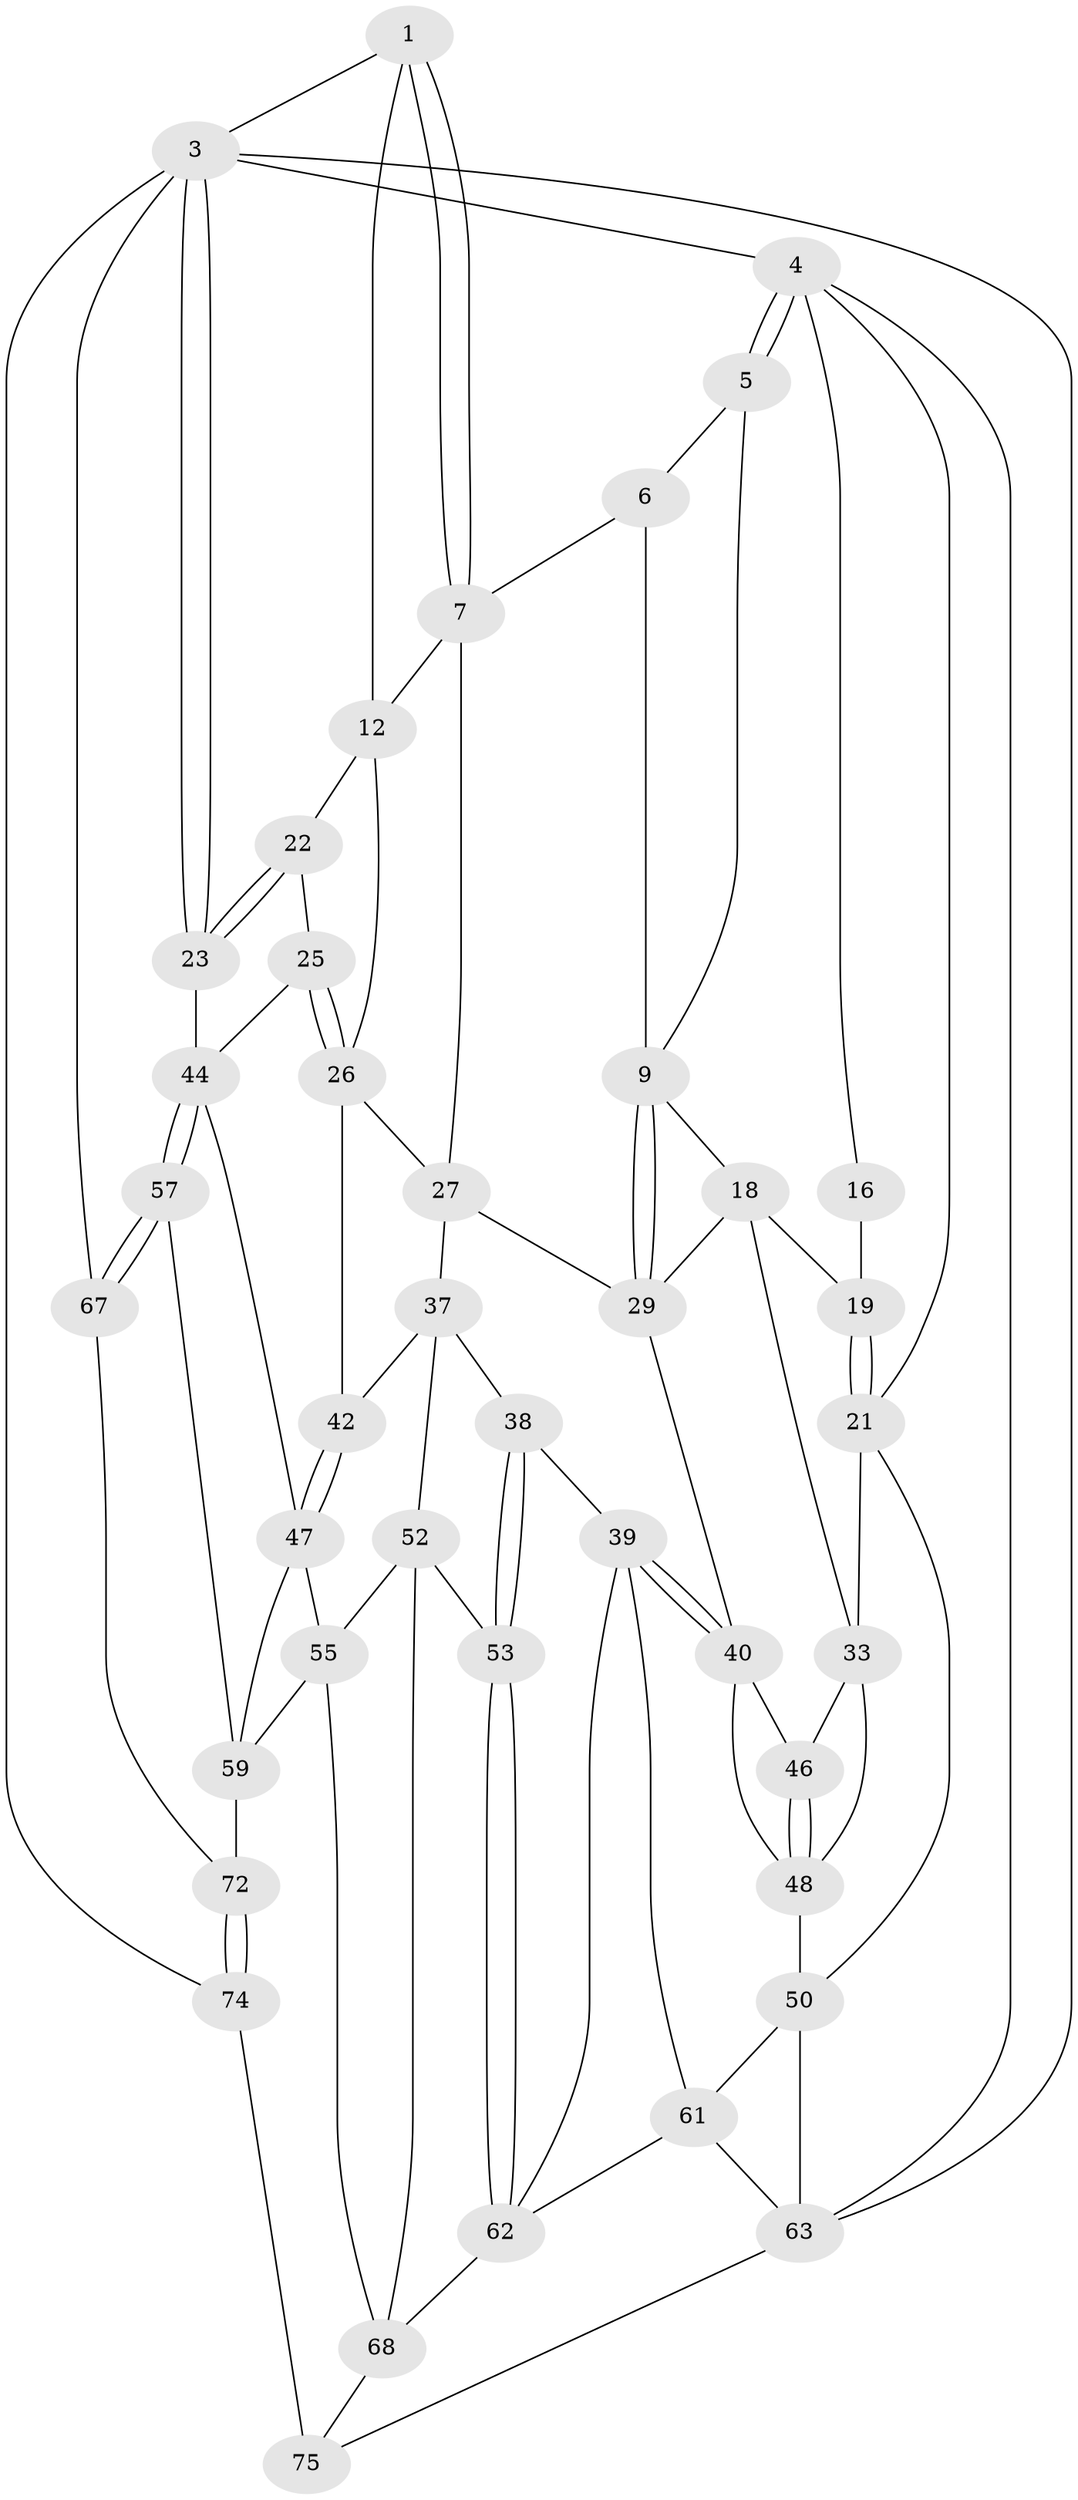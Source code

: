 // original degree distribution, {3: 0.038461538461538464, 4: 0.16666666666666666, 6: 0.16666666666666666, 5: 0.6282051282051282}
// Generated by graph-tools (version 1.1) at 2025/11/02/27/25 16:11:52]
// undirected, 42 vertices, 92 edges
graph export_dot {
graph [start="1"]
  node [color=gray90,style=filled];
  1 [pos="+0.4463718094015294+0",super="+2"];
  3 [pos="+1+0",super="+66"];
  4 [pos="+0+0",super="+15"];
  5 [pos="+0.24361494658280403+0",super="+11"];
  6 [pos="+0.3172925695019414+0",super="+8"];
  7 [pos="+0.43793951422483124+0.23911017662828823",super="+14"];
  9 [pos="+0.29762726161728476+0.28641687126139825",super="+10"];
  12 [pos="+0.6952175994460851+0.1267122397689689",super="+13"];
  16 [pos="+0+0.14075154882161592",super="+17"];
  18 [pos="+0.15337998193491606+0.29713852778636085",super="+32"];
  19 [pos="+0.08633167596323978+0.28317730739206654",super="+20"];
  21 [pos="+0+0.4089111976845674",super="+35"];
  22 [pos="+0.7744579861726542+0.13109311697035253",super="+24"];
  23 [pos="+1+0",super="+30"];
  25 [pos="+0.8138184104084133+0.44087051706310715"];
  26 [pos="+0.7652073621871336+0.39463362467842994",super="+31"];
  27 [pos="+0.52765429767628+0.3961107843344319",super="+28"];
  29 [pos="+0.3154678486867102+0.401194359398766",super="+36"];
  33 [pos="+0.06303528127415782+0.46803885194706724",super="+34"];
  37 [pos="+0.3675256258583401+0.46711757265555015",super="+43"];
  38 [pos="+0.35723811971033453+0.5829991132590204"];
  39 [pos="+0.2534348264252446+0.5989276935800447",super="+60"];
  40 [pos="+0.2528691324149429+0.598425462647697",super="+41"];
  42 [pos="+0.5339145171915394+0.543218166391709"];
  44 [pos="+1+0.5508291743904311",super="+45"];
  46 [pos="+0.18249562666465027+0.5047160861263157"];
  47 [pos="+0.8158737429176377+0.4967049381640307",super="+54"];
  48 [pos="+0.12836528977743553+0.5569370571196103",super="+49"];
  50 [pos="+0.005904892519532594+0.7481679909054127",super="+51"];
  52 [pos="+0.5101090080437938+0.6401410505822225",super="+56"];
  53 [pos="+0.48248685162815846+0.649438893438202"];
  55 [pos="+0.6647577209618535+0.6392049603337706",super="+65"];
  57 [pos="+1+0.5650536425029832",super="+58"];
  59 [pos="+0.8140403736838772+0.6680243148542994",super="+64"];
  61 [pos="+0.22212010983796998+0.7845885459230474",super="+73"];
  62 [pos="+0.3760271679792784+0.7748870744489956",super="+70"];
  63 [pos="+0+1",super="+76"];
  67 [pos="+1+1",super="+71"];
  68 [pos="+0.6247309234166496+0.8348146323503225",super="+69"];
  72 [pos="+0.8166664789728296+0.8857107163654756"];
  74 [pos="+0.8141759610829754+0.8956858188673159",super="+77"];
  75 [pos="+0.6484824442136539+1",super="+78"];
  1 -- 7;
  1 -- 7;
  1 -- 3;
  1 -- 12;
  3 -- 4;
  3 -- 23;
  3 -- 23;
  3 -- 67;
  3 -- 74;
  3 -- 63;
  4 -- 5;
  4 -- 5;
  4 -- 63;
  4 -- 16;
  4 -- 21;
  5 -- 6;
  5 -- 9;
  6 -- 9;
  6 -- 7;
  7 -- 27;
  7 -- 12;
  9 -- 29;
  9 -- 29;
  9 -- 18;
  12 -- 22;
  12 -- 26;
  16 -- 19 [weight=2];
  18 -- 19;
  18 -- 33;
  18 -- 29;
  19 -- 21;
  19 -- 21;
  21 -- 33;
  21 -- 50;
  22 -- 23 [weight=2];
  22 -- 23;
  22 -- 25;
  23 -- 44;
  25 -- 26;
  25 -- 26;
  25 -- 44;
  26 -- 27;
  26 -- 42;
  27 -- 29;
  27 -- 37;
  29 -- 40;
  33 -- 46;
  33 -- 48;
  37 -- 38;
  37 -- 42;
  37 -- 52;
  38 -- 39;
  38 -- 53;
  38 -- 53;
  39 -- 40;
  39 -- 40;
  39 -- 61;
  39 -- 62;
  40 -- 48;
  40 -- 46;
  42 -- 47;
  42 -- 47;
  44 -- 57;
  44 -- 57;
  44 -- 47;
  46 -- 48;
  46 -- 48;
  47 -- 59;
  47 -- 55;
  48 -- 50;
  50 -- 61;
  50 -- 63;
  52 -- 53;
  52 -- 68;
  52 -- 55;
  53 -- 62;
  53 -- 62;
  55 -- 59;
  55 -- 68;
  57 -- 67 [weight=2];
  57 -- 67;
  57 -- 59;
  59 -- 72;
  61 -- 63;
  61 -- 62;
  62 -- 68;
  63 -- 75;
  67 -- 72;
  68 -- 75;
  72 -- 74;
  72 -- 74;
  74 -- 75 [weight=2];
}
